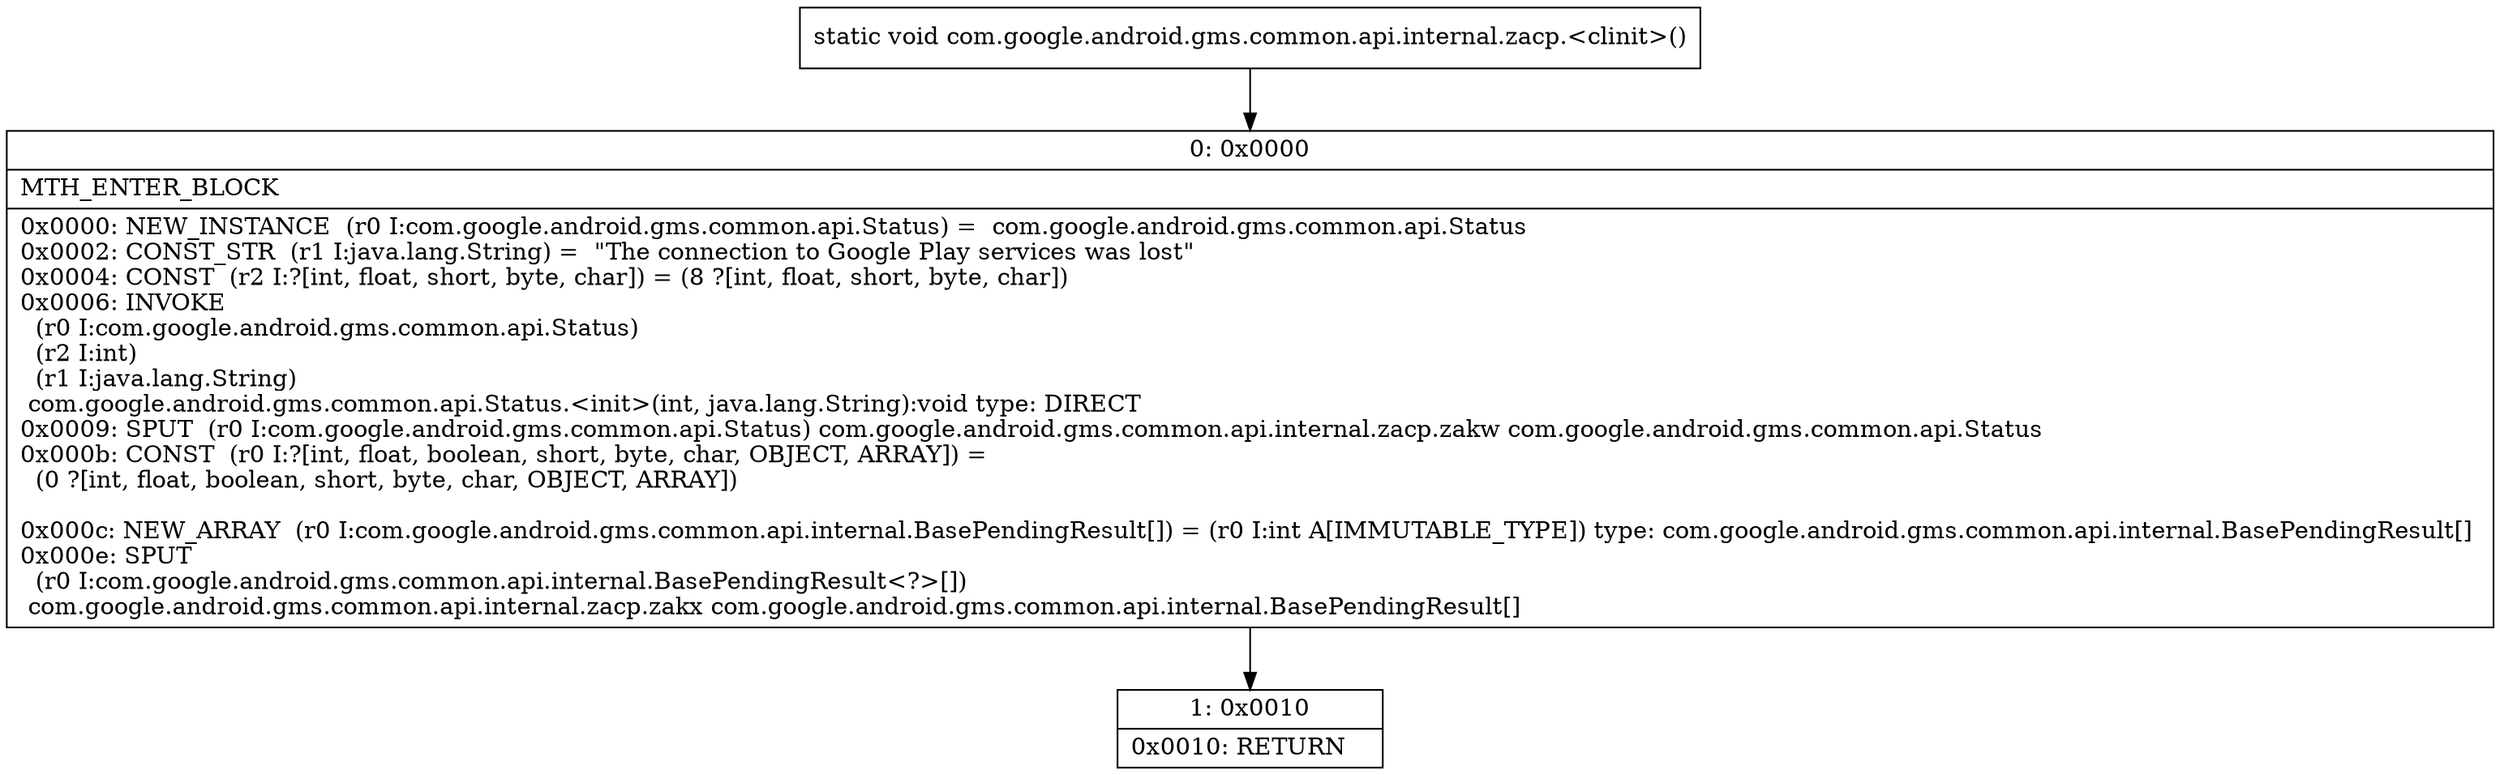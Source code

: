 digraph "CFG forcom.google.android.gms.common.api.internal.zacp.\<clinit\>()V" {
Node_0 [shape=record,label="{0\:\ 0x0000|MTH_ENTER_BLOCK\l|0x0000: NEW_INSTANCE  (r0 I:com.google.android.gms.common.api.Status) =  com.google.android.gms.common.api.Status \l0x0002: CONST_STR  (r1 I:java.lang.String) =  \"The connection to Google Play services was lost\" \l0x0004: CONST  (r2 I:?[int, float, short, byte, char]) = (8 ?[int, float, short, byte, char]) \l0x0006: INVOKE  \l  (r0 I:com.google.android.gms.common.api.Status)\l  (r2 I:int)\l  (r1 I:java.lang.String)\l com.google.android.gms.common.api.Status.\<init\>(int, java.lang.String):void type: DIRECT \l0x0009: SPUT  (r0 I:com.google.android.gms.common.api.Status) com.google.android.gms.common.api.internal.zacp.zakw com.google.android.gms.common.api.Status \l0x000b: CONST  (r0 I:?[int, float, boolean, short, byte, char, OBJECT, ARRAY]) = \l  (0 ?[int, float, boolean, short, byte, char, OBJECT, ARRAY])\l \l0x000c: NEW_ARRAY  (r0 I:com.google.android.gms.common.api.internal.BasePendingResult[]) = (r0 I:int A[IMMUTABLE_TYPE]) type: com.google.android.gms.common.api.internal.BasePendingResult[] \l0x000e: SPUT  \l  (r0 I:com.google.android.gms.common.api.internal.BasePendingResult\<?\>[])\l com.google.android.gms.common.api.internal.zacp.zakx com.google.android.gms.common.api.internal.BasePendingResult[] \l}"];
Node_1 [shape=record,label="{1\:\ 0x0010|0x0010: RETURN   \l}"];
MethodNode[shape=record,label="{static void com.google.android.gms.common.api.internal.zacp.\<clinit\>() }"];
MethodNode -> Node_0;
Node_0 -> Node_1;
}

